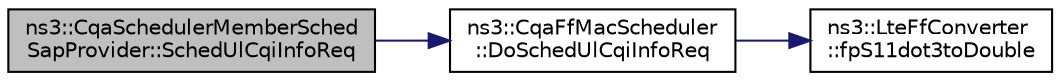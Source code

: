 digraph "ns3::CqaSchedulerMemberSchedSapProvider::SchedUlCqiInfoReq"
{
  edge [fontname="Helvetica",fontsize="10",labelfontname="Helvetica",labelfontsize="10"];
  node [fontname="Helvetica",fontsize="10",shape=record];
  rankdir="LR";
  Node1 [label="ns3::CqaSchedulerMemberSched\lSapProvider::SchedUlCqiInfoReq",height=0.2,width=0.4,color="black", fillcolor="grey75", style="filled", fontcolor="black"];
  Node1 -> Node2 [color="midnightblue",fontsize="10",style="solid"];
  Node2 [label="ns3::CqaFfMacScheduler\l::DoSchedUlCqiInfoReq",height=0.2,width=0.4,color="black", fillcolor="white", style="filled",URL="$d7/d75/classns3_1_1CqaFfMacScheduler.html#a99136625091e1b531f939cb18f780689"];
  Node2 -> Node3 [color="midnightblue",fontsize="10",style="solid"];
  Node3 [label="ns3::LteFfConverter\l::fpS11dot3toDouble",height=0.2,width=0.4,color="black", fillcolor="white", style="filled",URL="$d5/db1/classns3_1_1LteFfConverter.html#aa5d8c2a8f988dbd63da91818c18666eb"];
}
